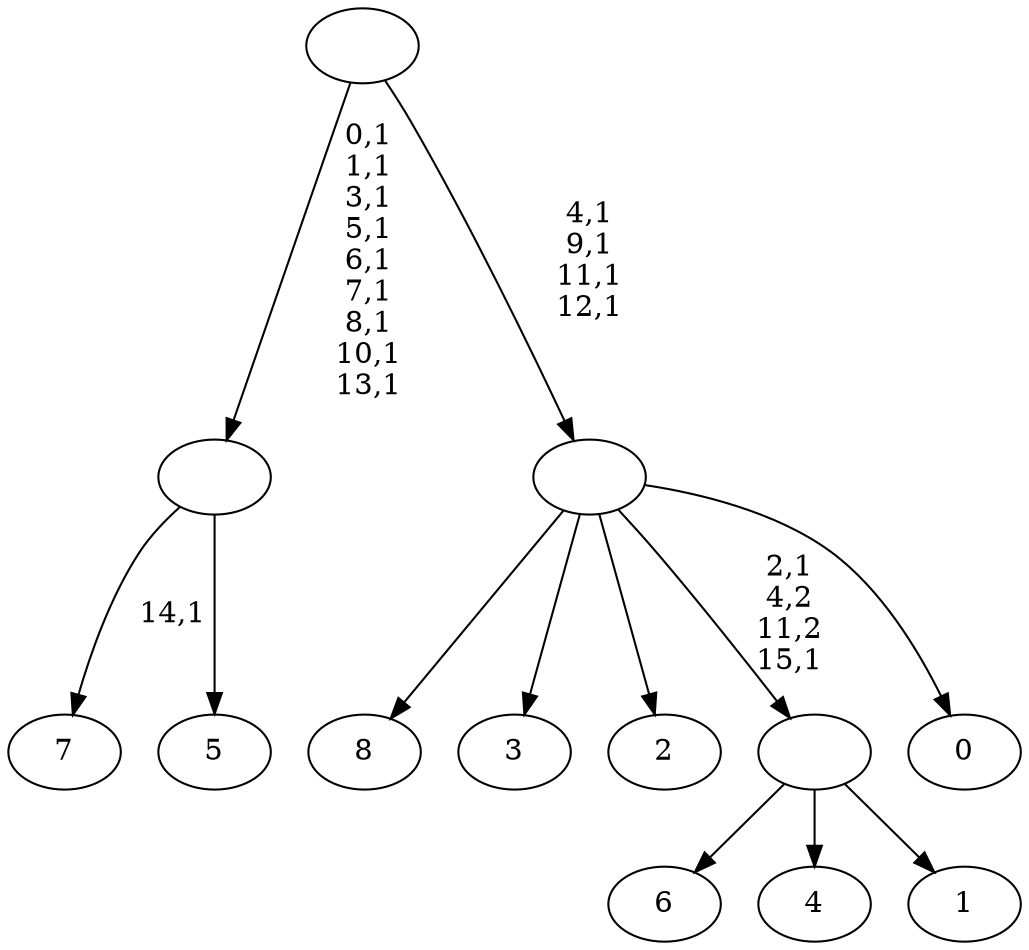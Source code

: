 digraph T {
	25 [label="8"]
	24 [label="7"]
	22 [label="6"]
	21 [label="5"]
	20 [label=""]
	11 [label="4"]
	10 [label="3"]
	9 [label="2"]
	8 [label="1"]
	7 [label=""]
	5 [label="0"]
	4 [label=""]
	0 [label=""]
	20 -> 24 [label="14,1"]
	20 -> 21 [label=""]
	7 -> 22 [label=""]
	7 -> 11 [label=""]
	7 -> 8 [label=""]
	4 -> 7 [label="2,1\n4,2\n11,2\n15,1"]
	4 -> 25 [label=""]
	4 -> 10 [label=""]
	4 -> 9 [label=""]
	4 -> 5 [label=""]
	0 -> 4 [label="4,1\n9,1\n11,1\n12,1"]
	0 -> 20 [label="0,1\n1,1\n3,1\n5,1\n6,1\n7,1\n8,1\n10,1\n13,1"]
}
